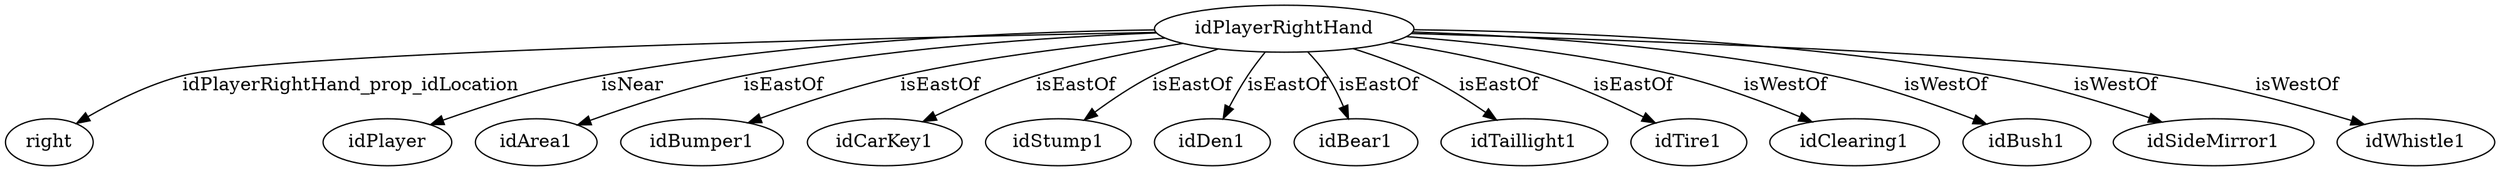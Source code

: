strict digraph  {
idPlayerRightHand [node_type=entity_node];
right [node_type=property_node];
idPlayer [node_type=entity_node];
idArea1 [node_type=entity_node];
idBumper1 [node_type=entity_node];
idCarKey1 [node_type=entity_node];
idStump1 [node_type=entity_node];
idDen1 [node_type=entity_node];
idBear1 [node_type=entity_node];
idTaillight1 [node_type=entity_node];
idTire1 [node_type=entity_node];
idClearing1 [node_type=entity_node];
idBush1 [node_type=entity_node];
idSideMirror1 [node_type=entity_node];
idWhistle1 [node_type=entity_node];
idPlayerRightHand -> right  [edge_type=property, label=idPlayerRightHand_prop_idLocation];
idPlayerRightHand -> idPlayer  [edge_type=relationship, label=isNear];
idPlayerRightHand -> idArea1  [edge_type=relationship, label=isEastOf];
idPlayerRightHand -> idBumper1  [edge_type=relationship, label=isEastOf];
idPlayerRightHand -> idCarKey1  [edge_type=relationship, label=isEastOf];
idPlayerRightHand -> idStump1  [edge_type=relationship, label=isEastOf];
idPlayerRightHand -> idDen1  [edge_type=relationship, label=isEastOf];
idPlayerRightHand -> idBear1  [edge_type=relationship, label=isEastOf];
idPlayerRightHand -> idTaillight1  [edge_type=relationship, label=isEastOf];
idPlayerRightHand -> idTire1  [edge_type=relationship, label=isEastOf];
idPlayerRightHand -> idClearing1  [edge_type=relationship, label=isWestOf];
idPlayerRightHand -> idBush1  [edge_type=relationship, label=isWestOf];
idPlayerRightHand -> idSideMirror1  [edge_type=relationship, label=isWestOf];
idPlayerRightHand -> idWhistle1  [edge_type=relationship, label=isWestOf];
}
